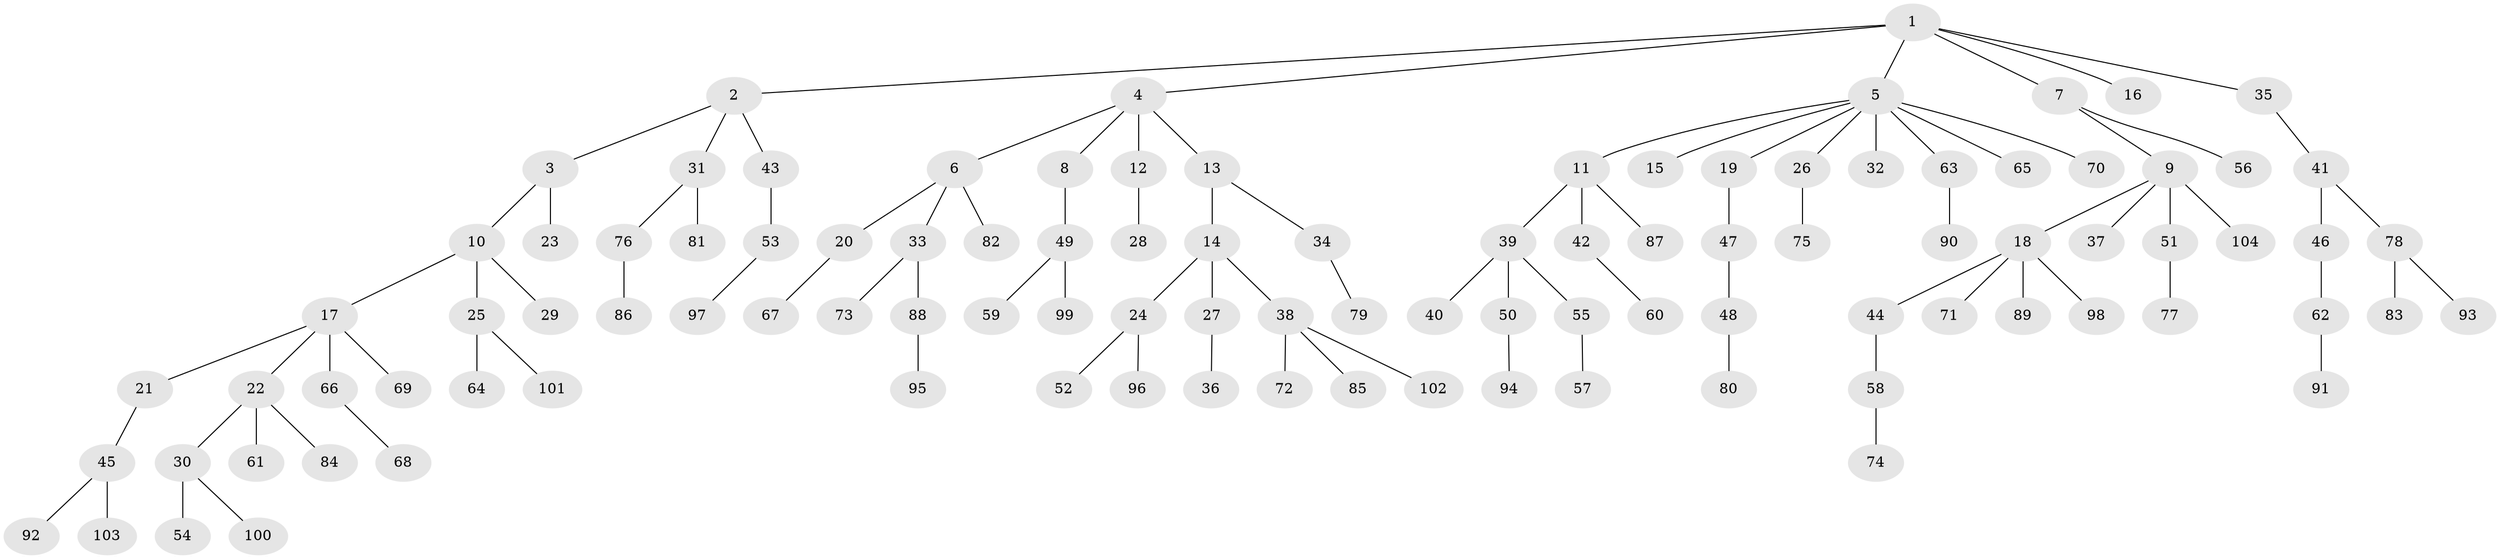 // Generated by graph-tools (version 1.1) at 2025/52/03/09/25 04:52:23]
// undirected, 104 vertices, 103 edges
graph export_dot {
graph [start="1"]
  node [color=gray90,style=filled];
  1;
  2;
  3;
  4;
  5;
  6;
  7;
  8;
  9;
  10;
  11;
  12;
  13;
  14;
  15;
  16;
  17;
  18;
  19;
  20;
  21;
  22;
  23;
  24;
  25;
  26;
  27;
  28;
  29;
  30;
  31;
  32;
  33;
  34;
  35;
  36;
  37;
  38;
  39;
  40;
  41;
  42;
  43;
  44;
  45;
  46;
  47;
  48;
  49;
  50;
  51;
  52;
  53;
  54;
  55;
  56;
  57;
  58;
  59;
  60;
  61;
  62;
  63;
  64;
  65;
  66;
  67;
  68;
  69;
  70;
  71;
  72;
  73;
  74;
  75;
  76;
  77;
  78;
  79;
  80;
  81;
  82;
  83;
  84;
  85;
  86;
  87;
  88;
  89;
  90;
  91;
  92;
  93;
  94;
  95;
  96;
  97;
  98;
  99;
  100;
  101;
  102;
  103;
  104;
  1 -- 2;
  1 -- 4;
  1 -- 5;
  1 -- 7;
  1 -- 16;
  1 -- 35;
  2 -- 3;
  2 -- 31;
  2 -- 43;
  3 -- 10;
  3 -- 23;
  4 -- 6;
  4 -- 8;
  4 -- 12;
  4 -- 13;
  5 -- 11;
  5 -- 15;
  5 -- 19;
  5 -- 26;
  5 -- 32;
  5 -- 63;
  5 -- 65;
  5 -- 70;
  6 -- 20;
  6 -- 33;
  6 -- 82;
  7 -- 9;
  7 -- 56;
  8 -- 49;
  9 -- 18;
  9 -- 37;
  9 -- 51;
  9 -- 104;
  10 -- 17;
  10 -- 25;
  10 -- 29;
  11 -- 39;
  11 -- 42;
  11 -- 87;
  12 -- 28;
  13 -- 14;
  13 -- 34;
  14 -- 24;
  14 -- 27;
  14 -- 38;
  17 -- 21;
  17 -- 22;
  17 -- 66;
  17 -- 69;
  18 -- 44;
  18 -- 71;
  18 -- 89;
  18 -- 98;
  19 -- 47;
  20 -- 67;
  21 -- 45;
  22 -- 30;
  22 -- 61;
  22 -- 84;
  24 -- 52;
  24 -- 96;
  25 -- 64;
  25 -- 101;
  26 -- 75;
  27 -- 36;
  30 -- 54;
  30 -- 100;
  31 -- 76;
  31 -- 81;
  33 -- 73;
  33 -- 88;
  34 -- 79;
  35 -- 41;
  38 -- 72;
  38 -- 85;
  38 -- 102;
  39 -- 40;
  39 -- 50;
  39 -- 55;
  41 -- 46;
  41 -- 78;
  42 -- 60;
  43 -- 53;
  44 -- 58;
  45 -- 92;
  45 -- 103;
  46 -- 62;
  47 -- 48;
  48 -- 80;
  49 -- 59;
  49 -- 99;
  50 -- 94;
  51 -- 77;
  53 -- 97;
  55 -- 57;
  58 -- 74;
  62 -- 91;
  63 -- 90;
  66 -- 68;
  76 -- 86;
  78 -- 83;
  78 -- 93;
  88 -- 95;
}
